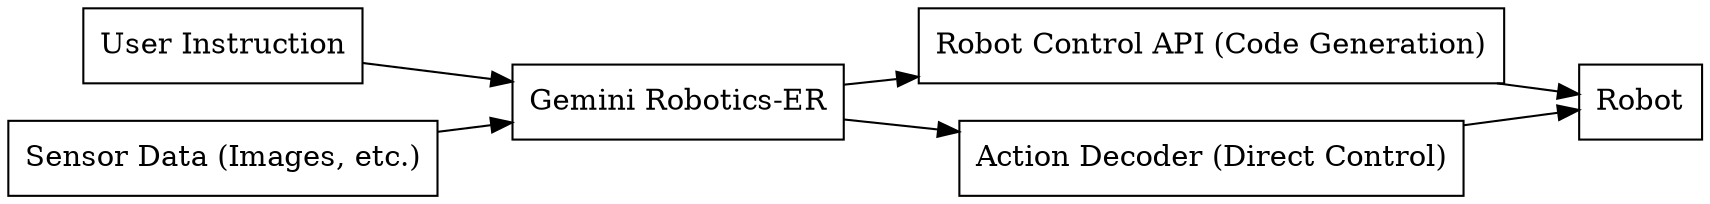 digraph G {
  rankdir=LR;
  node [shape=box];
  "User Instruction" -> "Gemini Robotics-ER";
  "Sensor Data (Images, etc.)" -> "Gemini Robotics-ER";
  "Gemini Robotics-ER" -> "Robot Control API (Code Generation)";
  "Gemini Robotics-ER" -> "Action Decoder (Direct Control)";
  "Robot Control API (Code Generation)" -> "Robot";
  "Action Decoder (Direct Control)" -> "Robot";
}
